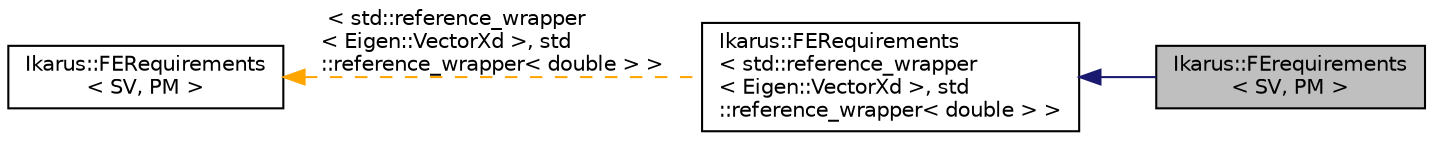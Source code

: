 digraph "Ikarus::FErequirements&lt; SV, PM &gt;"
{
 // LATEX_PDF_SIZE
  edge [fontname="Helvetica",fontsize="10",labelfontname="Helvetica",labelfontsize="10"];
  node [fontname="Helvetica",fontsize="10",shape=record];
  rankdir="LR";
  Node1 [label="Ikarus::FErequirements\l\< SV, PM \>",height=0.2,width=0.4,color="black", fillcolor="grey75", style="filled", fontcolor="black",tooltip="Class representing the requirements for finite element calculations."];
  Node2 -> Node1 [dir="back",color="midnightblue",fontsize="10",style="solid",fontname="Helvetica"];
  Node2 [label="Ikarus::FERequirements\l\< std::reference_wrapper\l\< Eigen::VectorXd \>, std\l::reference_wrapper\< double \> \>",height=0.2,width=0.4,color="black", fillcolor="white", style="filled",URL="$a01247.html",tooltip=" "];
  Node3 -> Node2 [dir="back",color="orange",fontsize="10",style="dashed",label=" \< std::reference_wrapper\l\< Eigen::VectorXd \>, std\l::reference_wrapper\< double \> \>" ,fontname="Helvetica"];
  Node3 [label="Ikarus::FERequirements\l\< SV, PM \>",height=0.2,width=0.4,color="black", fillcolor="white", style="filled",URL="$a01247.html",tooltip="Class representing the requirements for finite element calculations."];
}
